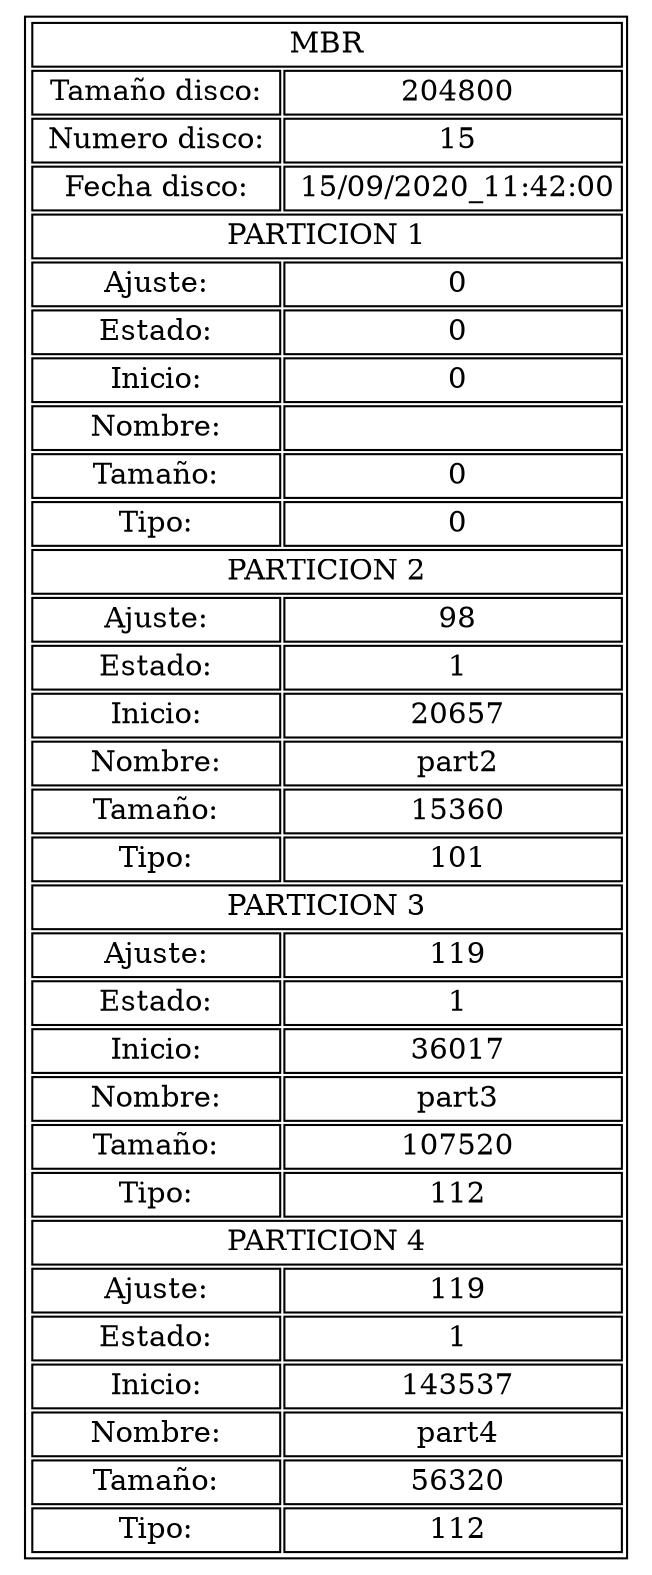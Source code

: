 digraph t { tabla [ shape = plaintext
 color = black
 label=<
<table border='1' cellborder='1'><tr><td colspan='2'> MBR </td></tr><tr><td> Tamaño disco: </td> <td> 204800</td></tr><tr><td> Numero disco: </td> <td> 15</td></tr><tr><td> Fecha disco: </td> <td> 15/09/2020_11:42:00</td></tr><tr><td colspan='2'> PARTICION 1 </td></tr><tr><td> Ajuste: </td> <td> 0</td></tr><tr><td> Estado: </td> <td> 0</td></tr><tr><td> Inicio: </td> <td> 0</td></tr><tr><td> Nombre: </td> <td> </td></tr><tr><td> Tamaño: </td> <td> 0</td></tr><tr><td> Tipo: </td> <td> 0</td></tr><tr><td colspan='2'> PARTICION 2 </td></tr><tr><td> Ajuste: </td> <td> 98</td></tr><tr><td> Estado: </td> <td> 1</td></tr><tr><td> Inicio: </td> <td> 20657</td></tr><tr><td> Nombre: </td> <td> part2</td></tr><tr><td> Tamaño: </td> <td> 15360</td></tr><tr><td> Tipo: </td> <td> 101</td></tr><tr><td colspan='2'> PARTICION 3 </td></tr><tr><td> Ajuste: </td> <td> 119</td></tr><tr><td> Estado: </td> <td> 1</td></tr><tr><td> Inicio: </td> <td> 36017</td></tr><tr><td> Nombre: </td> <td> part3</td></tr><tr><td> Tamaño: </td> <td> 107520</td></tr><tr><td> Tipo: </td> <td> 112</td></tr><tr><td colspan='2'> PARTICION 4 </td></tr><tr><td> Ajuste: </td> <td> 119</td></tr><tr><td> Estado: </td> <td> 1</td></tr><tr><td> Inicio: </td> <td> 143537</td></tr><tr><td> Nombre: </td> <td> part4</td></tr><tr><td> Tamaño: </td> <td> 56320</td></tr><tr><td> Tipo: </td> <td> 112</td></tr></table> >]; }